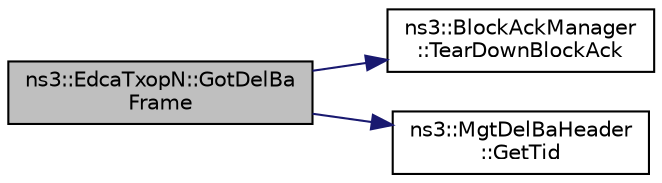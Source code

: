 digraph "ns3::EdcaTxopN::GotDelBaFrame"
{
  edge [fontname="Helvetica",fontsize="10",labelfontname="Helvetica",labelfontsize="10"];
  node [fontname="Helvetica",fontsize="10",shape=record];
  rankdir="LR";
  Node1 [label="ns3::EdcaTxopN::GotDelBa\lFrame",height=0.2,width=0.4,color="black", fillcolor="grey75", style="filled", fontcolor="black"];
  Node1 -> Node2 [color="midnightblue",fontsize="10",style="solid"];
  Node2 [label="ns3::BlockAckManager\l::TearDownBlockAck",height=0.2,width=0.4,color="black", fillcolor="white", style="filled",URL="$d5/dec/classns3_1_1BlockAckManager.html#ac18cb8344ca8061c116df54064aee5e4"];
  Node1 -> Node3 [color="midnightblue",fontsize="10",style="solid"];
  Node3 [label="ns3::MgtDelBaHeader\l::GetTid",height=0.2,width=0.4,color="black", fillcolor="white", style="filled",URL="$df/dd8/classns3_1_1MgtDelBaHeader.html#a67177f3adf061ae7c2cd2cdd9f1cb9ce"];
}

